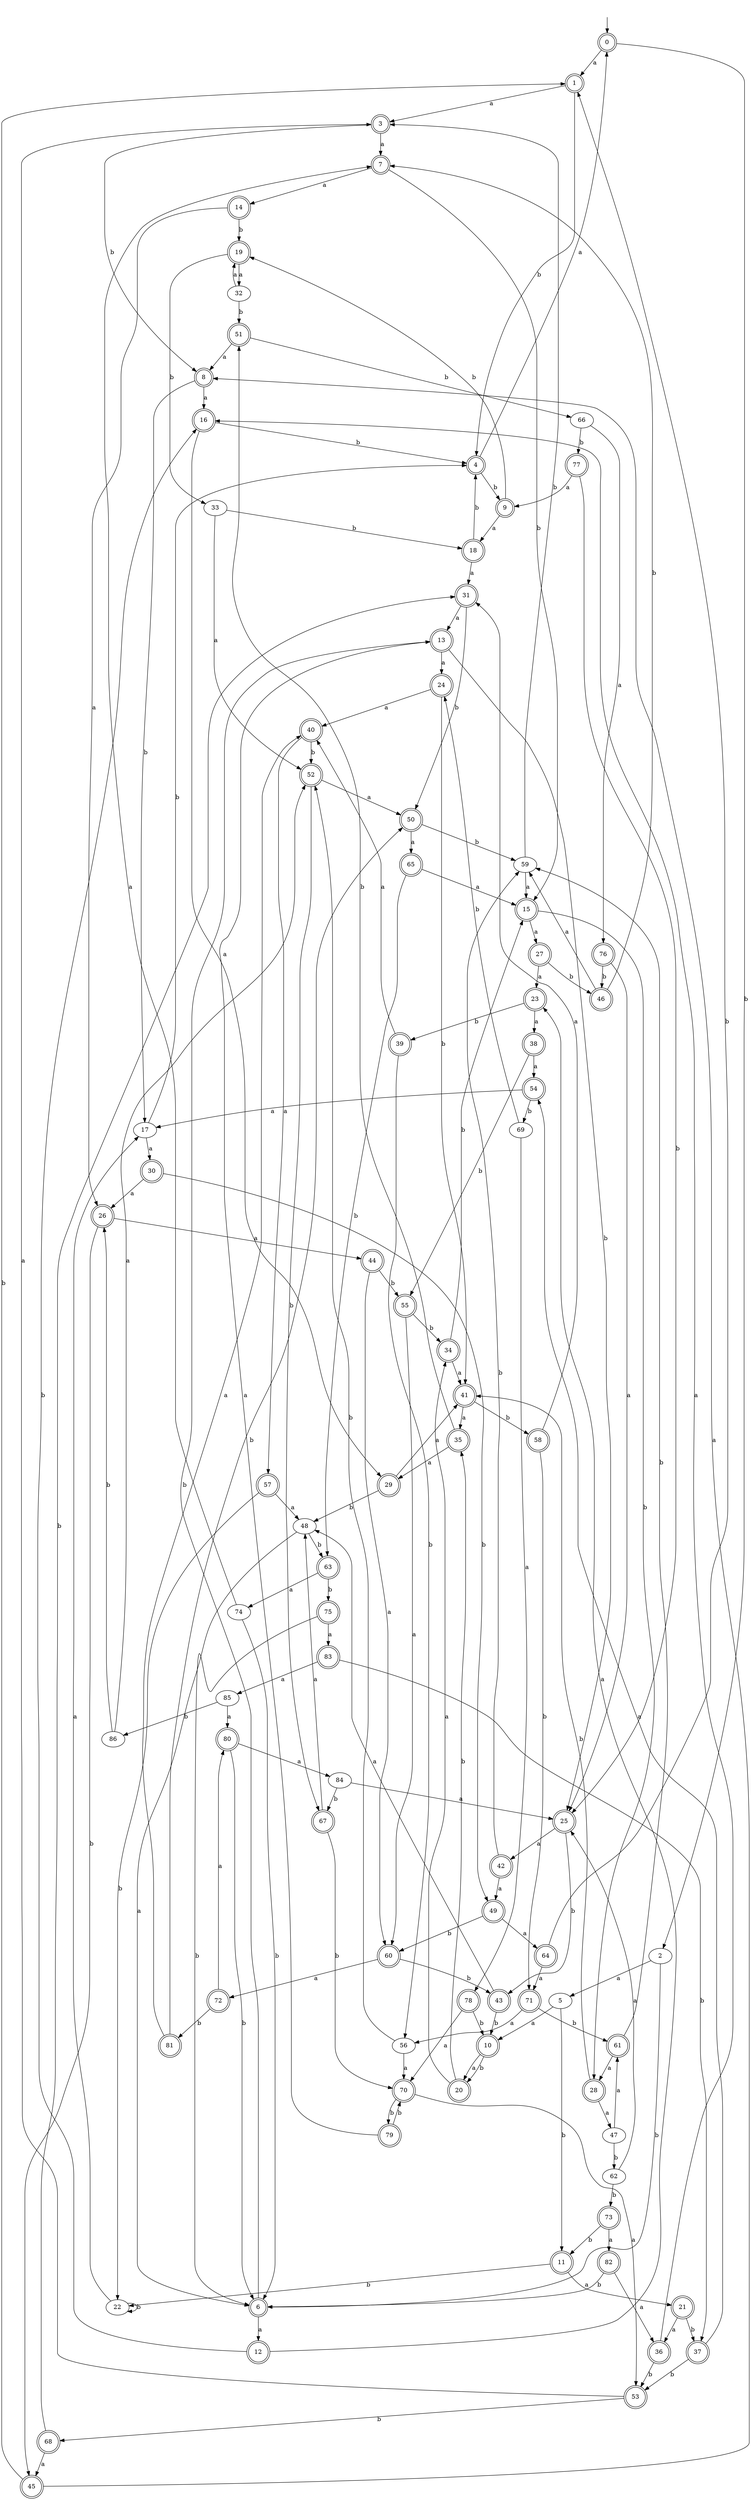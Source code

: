 digraph RandomDFA {
  __start0 [label="", shape=none];
  __start0 -> 0 [label=""];
  0 [shape=circle] [shape=doublecircle]
  0 -> 1 [label="a"]
  0 -> 2 [label="b"]
  1 [shape=doublecircle]
  1 -> 3 [label="a"]
  1 -> 4 [label="b"]
  2
  2 -> 5 [label="a"]
  2 -> 6 [label="b"]
  3 [shape=doublecircle]
  3 -> 7 [label="a"]
  3 -> 8 [label="b"]
  4 [shape=doublecircle]
  4 -> 0 [label="a"]
  4 -> 9 [label="b"]
  5
  5 -> 10 [label="a"]
  5 -> 11 [label="b"]
  6 [shape=doublecircle]
  6 -> 12 [label="a"]
  6 -> 13 [label="b"]
  7 [shape=doublecircle]
  7 -> 14 [label="a"]
  7 -> 15 [label="b"]
  8 [shape=doublecircle]
  8 -> 16 [label="a"]
  8 -> 17 [label="b"]
  9 [shape=doublecircle]
  9 -> 18 [label="a"]
  9 -> 19 [label="b"]
  10 [shape=doublecircle]
  10 -> 20 [label="a"]
  10 -> 20 [label="b"]
  11 [shape=doublecircle]
  11 -> 21 [label="a"]
  11 -> 22 [label="b"]
  12 [shape=doublecircle]
  12 -> 23 [label="a"]
  12 -> 16 [label="b"]
  13 [shape=doublecircle]
  13 -> 24 [label="a"]
  13 -> 25 [label="b"]
  14 [shape=doublecircle]
  14 -> 26 [label="a"]
  14 -> 19 [label="b"]
  15 [shape=doublecircle]
  15 -> 27 [label="a"]
  15 -> 28 [label="b"]
  16 [shape=doublecircle]
  16 -> 29 [label="a"]
  16 -> 4 [label="b"]
  17
  17 -> 30 [label="a"]
  17 -> 4 [label="b"]
  18 [shape=doublecircle]
  18 -> 31 [label="a"]
  18 -> 4 [label="b"]
  19 [shape=doublecircle]
  19 -> 32 [label="a"]
  19 -> 33 [label="b"]
  20 [shape=doublecircle]
  20 -> 34 [label="a"]
  20 -> 35 [label="b"]
  21 [shape=doublecircle]
  21 -> 36 [label="a"]
  21 -> 37 [label="b"]
  22
  22 -> 17 [label="a"]
  22 -> 22 [label="b"]
  23 [shape=doublecircle]
  23 -> 38 [label="a"]
  23 -> 39 [label="b"]
  24 [shape=doublecircle]
  24 -> 40 [label="a"]
  24 -> 41 [label="b"]
  25 [shape=doublecircle]
  25 -> 42 [label="a"]
  25 -> 43 [label="b"]
  26 [shape=doublecircle]
  26 -> 44 [label="a"]
  26 -> 45 [label="b"]
  27 [shape=doublecircle]
  27 -> 23 [label="a"]
  27 -> 46 [label="b"]
  28 [shape=doublecircle]
  28 -> 47 [label="a"]
  28 -> 41 [label="b"]
  29 [shape=doublecircle]
  29 -> 41 [label="a"]
  29 -> 48 [label="b"]
  30 [shape=doublecircle]
  30 -> 26 [label="a"]
  30 -> 49 [label="b"]
  31 [shape=doublecircle]
  31 -> 13 [label="a"]
  31 -> 50 [label="b"]
  32
  32 -> 19 [label="a"]
  32 -> 51 [label="b"]
  33
  33 -> 52 [label="a"]
  33 -> 18 [label="b"]
  34 [shape=doublecircle]
  34 -> 41 [label="a"]
  34 -> 15 [label="b"]
  35 [shape=doublecircle]
  35 -> 29 [label="a"]
  35 -> 51 [label="b"]
  36 [shape=doublecircle]
  36 -> 16 [label="a"]
  36 -> 53 [label="b"]
  37 [shape=doublecircle]
  37 -> 54 [label="a"]
  37 -> 53 [label="b"]
  38 [shape=doublecircle]
  38 -> 54 [label="a"]
  38 -> 55 [label="b"]
  39 [shape=doublecircle]
  39 -> 40 [label="a"]
  39 -> 56 [label="b"]
  40 [shape=doublecircle]
  40 -> 57 [label="a"]
  40 -> 52 [label="b"]
  41 [shape=doublecircle]
  41 -> 35 [label="a"]
  41 -> 58 [label="b"]
  42 [shape=doublecircle]
  42 -> 49 [label="a"]
  42 -> 59 [label="b"]
  43 [shape=doublecircle]
  43 -> 48 [label="a"]
  43 -> 10 [label="b"]
  44 [shape=doublecircle]
  44 -> 60 [label="a"]
  44 -> 55 [label="b"]
  45 [shape=doublecircle]
  45 -> 8 [label="a"]
  45 -> 1 [label="b"]
  46 [shape=doublecircle]
  46 -> 59 [label="a"]
  46 -> 7 [label="b"]
  47
  47 -> 61 [label="a"]
  47 -> 62 [label="b"]
  48
  48 -> 6 [label="a"]
  48 -> 63 [label="b"]
  49 [shape=doublecircle]
  49 -> 64 [label="a"]
  49 -> 60 [label="b"]
  50 [shape=doublecircle]
  50 -> 65 [label="a"]
  50 -> 59 [label="b"]
  51 [shape=doublecircle]
  51 -> 8 [label="a"]
  51 -> 66 [label="b"]
  52 [shape=doublecircle]
  52 -> 50 [label="a"]
  52 -> 67 [label="b"]
  53 [shape=doublecircle]
  53 -> 3 [label="a"]
  53 -> 68 [label="b"]
  54 [shape=doublecircle]
  54 -> 17 [label="a"]
  54 -> 69 [label="b"]
  55 [shape=doublecircle]
  55 -> 60 [label="a"]
  55 -> 34 [label="b"]
  56
  56 -> 70 [label="a"]
  56 -> 52 [label="b"]
  57 [shape=doublecircle]
  57 -> 48 [label="a"]
  57 -> 22 [label="b"]
  58 [shape=doublecircle]
  58 -> 31 [label="a"]
  58 -> 71 [label="b"]
  59
  59 -> 15 [label="a"]
  59 -> 3 [label="b"]
  60 [shape=doublecircle]
  60 -> 72 [label="a"]
  60 -> 43 [label="b"]
  61 [shape=doublecircle]
  61 -> 28 [label="a"]
  61 -> 59 [label="b"]
  62
  62 -> 25 [label="a"]
  62 -> 73 [label="b"]
  63 [shape=doublecircle]
  63 -> 74 [label="a"]
  63 -> 75 [label="b"]
  64 [shape=doublecircle]
  64 -> 71 [label="a"]
  64 -> 1 [label="b"]
  65 [shape=doublecircle]
  65 -> 15 [label="a"]
  65 -> 63 [label="b"]
  66
  66 -> 76 [label="a"]
  66 -> 77 [label="b"]
  67 [shape=doublecircle]
  67 -> 48 [label="a"]
  67 -> 70 [label="b"]
  68 [shape=doublecircle]
  68 -> 45 [label="a"]
  68 -> 31 [label="b"]
  69
  69 -> 78 [label="a"]
  69 -> 24 [label="b"]
  70 [shape=doublecircle]
  70 -> 53 [label="a"]
  70 -> 79 [label="b"]
  71 [shape=doublecircle]
  71 -> 56 [label="a"]
  71 -> 61 [label="b"]
  72 [shape=doublecircle]
  72 -> 80 [label="a"]
  72 -> 81 [label="b"]
  73 [shape=doublecircle]
  73 -> 82 [label="a"]
  73 -> 11 [label="b"]
  74
  74 -> 7 [label="a"]
  74 -> 6 [label="b"]
  75 [shape=doublecircle]
  75 -> 83 [label="a"]
  75 -> 6 [label="b"]
  76 [shape=doublecircle]
  76 -> 25 [label="a"]
  76 -> 46 [label="b"]
  77 [shape=doublecircle]
  77 -> 9 [label="a"]
  77 -> 25 [label="b"]
  78 [shape=doublecircle]
  78 -> 70 [label="a"]
  78 -> 10 [label="b"]
  79 [shape=doublecircle]
  79 -> 13 [label="a"]
  79 -> 70 [label="b"]
  80 [shape=doublecircle]
  80 -> 84 [label="a"]
  80 -> 6 [label="b"]
  81 [shape=doublecircle]
  81 -> 40 [label="a"]
  81 -> 50 [label="b"]
  82 [shape=doublecircle]
  82 -> 36 [label="a"]
  82 -> 6 [label="b"]
  83 [shape=doublecircle]
  83 -> 85 [label="a"]
  83 -> 37 [label="b"]
  84
  84 -> 25 [label="a"]
  84 -> 67 [label="b"]
  85
  85 -> 80 [label="a"]
  85 -> 86 [label="b"]
  86
  86 -> 52 [label="a"]
  86 -> 26 [label="b"]
}
